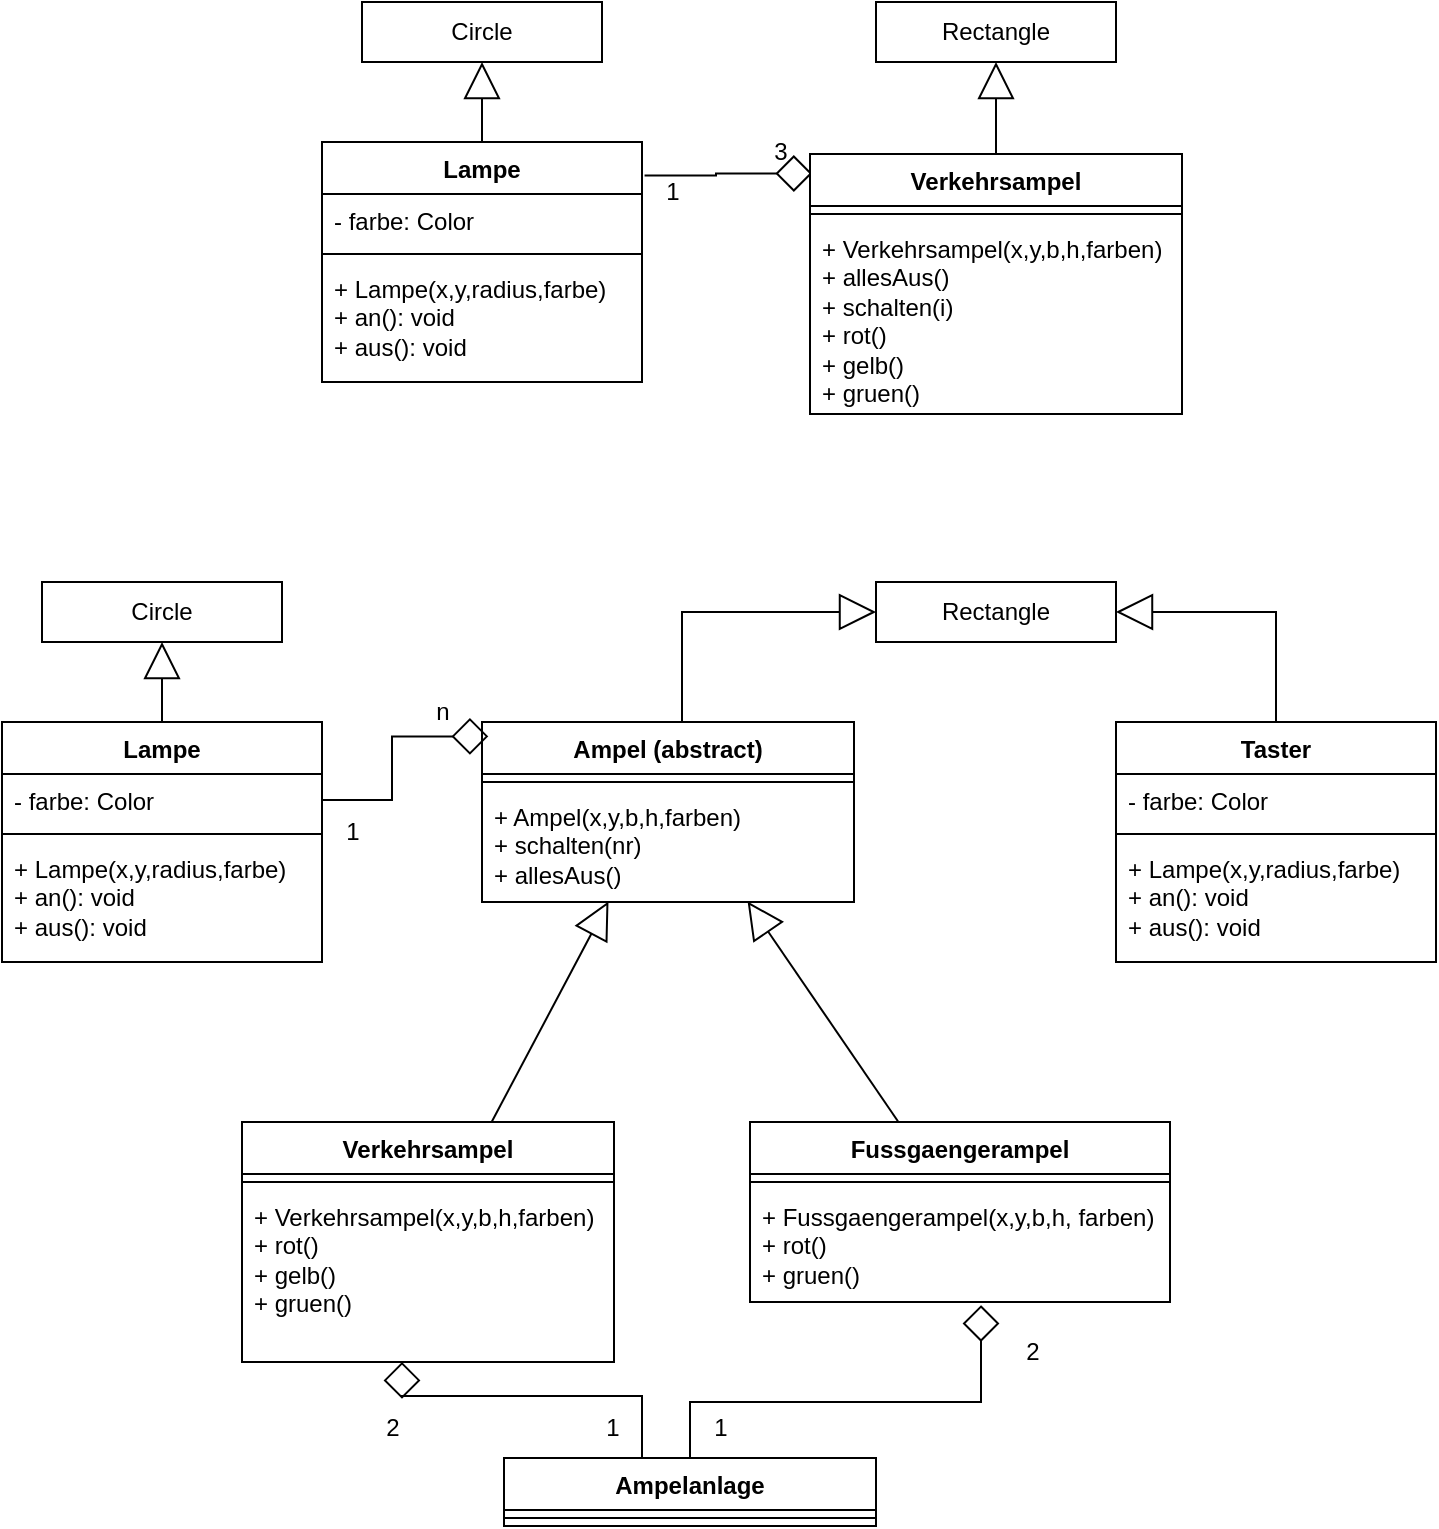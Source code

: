 <mxfile version="24.7.8">
  <diagram name="Seite-1" id="z6wTtBCh7NXx58Hlxl3K">
    <mxGraphModel dx="1235" dy="731" grid="1" gridSize="10" guides="1" tooltips="1" connect="1" arrows="1" fold="1" page="1" pageScale="1" pageWidth="827" pageHeight="1169" math="0" shadow="0">
      <root>
        <mxCell id="0" />
        <mxCell id="1" parent="0" />
        <mxCell id="4R28J3MM1DJTVRBlOuDF-10" value="Circle" style="rounded=0;whiteSpace=wrap;html=1;" parent="1" vertex="1">
          <mxGeometry x="210" y="40" width="120" height="30" as="geometry" />
        </mxCell>
        <mxCell id="NXsVukzLSNer_sT8EOo0-5" style="rounded=0;orthogonalLoop=1;jettySize=auto;html=1;endArrow=diamond;endFill=0;endSize=16;entryX=0.006;entryY=0.075;entryDx=0;entryDy=0;entryPerimeter=0;edgeStyle=orthogonalEdgeStyle;exitX=1.008;exitY=0.14;exitDx=0;exitDy=0;exitPerimeter=0;" edge="1" parent="1" source="4R28J3MM1DJTVRBlOuDF-11" target="NXsVukzLSNer_sT8EOo0-1">
          <mxGeometry relative="1" as="geometry" />
        </mxCell>
        <mxCell id="4R28J3MM1DJTVRBlOuDF-11" value="Lampe" style="swimlane;fontStyle=1;align=center;verticalAlign=top;childLayout=stackLayout;horizontal=1;startSize=26;horizontalStack=0;resizeParent=1;resizeParentMax=0;resizeLast=0;collapsible=1;marginBottom=0;whiteSpace=wrap;html=1;" parent="1" vertex="1">
          <mxGeometry x="190" y="110" width="160" height="120" as="geometry" />
        </mxCell>
        <mxCell id="4R28J3MM1DJTVRBlOuDF-12" value="- farbe: Color" style="text;strokeColor=none;fillColor=none;align=left;verticalAlign=top;spacingLeft=4;spacingRight=4;overflow=hidden;rotatable=0;points=[[0,0.5],[1,0.5]];portConstraint=eastwest;whiteSpace=wrap;html=1;" parent="4R28J3MM1DJTVRBlOuDF-11" vertex="1">
          <mxGeometry y="26" width="160" height="26" as="geometry" />
        </mxCell>
        <mxCell id="4R28J3MM1DJTVRBlOuDF-13" value="" style="line;strokeWidth=1;fillColor=none;align=left;verticalAlign=middle;spacingTop=-1;spacingLeft=3;spacingRight=3;rotatable=0;labelPosition=right;points=[];portConstraint=eastwest;strokeColor=inherit;" parent="4R28J3MM1DJTVRBlOuDF-11" vertex="1">
          <mxGeometry y="52" width="160" height="8" as="geometry" />
        </mxCell>
        <mxCell id="4R28J3MM1DJTVRBlOuDF-14" value="&lt;div&gt;+ Lampe(x,y,radius,farbe)&lt;/div&gt;+ an(): void&lt;div&gt;+ aus(): void&lt;/div&gt;" style="text;strokeColor=none;fillColor=none;align=left;verticalAlign=top;spacingLeft=4;spacingRight=4;overflow=hidden;rotatable=0;points=[[0,0.5],[1,0.5]];portConstraint=eastwest;whiteSpace=wrap;html=1;" parent="4R28J3MM1DJTVRBlOuDF-11" vertex="1">
          <mxGeometry y="60" width="160" height="60" as="geometry" />
        </mxCell>
        <mxCell id="4R28J3MM1DJTVRBlOuDF-15" style="edgeStyle=orthogonalEdgeStyle;rounded=0;orthogonalLoop=1;jettySize=auto;html=1;entryX=0.5;entryY=1;entryDx=0;entryDy=0;endArrow=block;endFill=0;startSize=16;endSize=16;" parent="1" source="4R28J3MM1DJTVRBlOuDF-11" target="4R28J3MM1DJTVRBlOuDF-10" edge="1">
          <mxGeometry relative="1" as="geometry" />
        </mxCell>
        <mxCell id="NXsVukzLSNer_sT8EOo0-9" style="edgeStyle=orthogonalEdgeStyle;rounded=0;orthogonalLoop=1;jettySize=auto;html=1;entryX=0.5;entryY=1;entryDx=0;entryDy=0;endArrow=block;endFill=0;endSize=16;" edge="1" parent="1" source="NXsVukzLSNer_sT8EOo0-1" target="NXsVukzLSNer_sT8EOo0-8">
          <mxGeometry relative="1" as="geometry" />
        </mxCell>
        <mxCell id="NXsVukzLSNer_sT8EOo0-1" value="Verkehrsampel" style="swimlane;fontStyle=1;align=center;verticalAlign=top;childLayout=stackLayout;horizontal=1;startSize=26;horizontalStack=0;resizeParent=1;resizeParentMax=0;resizeLast=0;collapsible=1;marginBottom=0;whiteSpace=wrap;html=1;" vertex="1" parent="1">
          <mxGeometry x="434" y="116" width="186" height="130" as="geometry" />
        </mxCell>
        <mxCell id="NXsVukzLSNer_sT8EOo0-3" value="" style="line;strokeWidth=1;fillColor=none;align=left;verticalAlign=middle;spacingTop=-1;spacingLeft=3;spacingRight=3;rotatable=0;labelPosition=right;points=[];portConstraint=eastwest;strokeColor=inherit;" vertex="1" parent="NXsVukzLSNer_sT8EOo0-1">
          <mxGeometry y="26" width="186" height="8" as="geometry" />
        </mxCell>
        <mxCell id="NXsVukzLSNer_sT8EOo0-4" value="&lt;div&gt;+ Verkehrsampel(x,y,b,h,farben)&lt;/div&gt;&lt;div&gt;+ allesAus()&lt;/div&gt;&lt;div&gt;+ schalten(i)&lt;/div&gt;&lt;div&gt;+ rot()&lt;/div&gt;&lt;div&gt;+ gelb()&lt;/div&gt;&lt;div&gt;+ gruen()&lt;/div&gt;" style="text;strokeColor=none;fillColor=none;align=left;verticalAlign=top;spacingLeft=4;spacingRight=4;overflow=hidden;rotatable=0;points=[[0,0.5],[1,0.5]];portConstraint=eastwest;whiteSpace=wrap;html=1;" vertex="1" parent="NXsVukzLSNer_sT8EOo0-1">
          <mxGeometry y="34" width="186" height="96" as="geometry" />
        </mxCell>
        <mxCell id="NXsVukzLSNer_sT8EOo0-6" value="1" style="text;html=1;align=center;verticalAlign=middle;resizable=0;points=[];autosize=1;strokeColor=none;fillColor=none;" vertex="1" parent="1">
          <mxGeometry x="350" y="120" width="30" height="30" as="geometry" />
        </mxCell>
        <mxCell id="NXsVukzLSNer_sT8EOo0-7" value="3" style="text;html=1;align=center;verticalAlign=middle;resizable=0;points=[];autosize=1;strokeColor=none;fillColor=none;" vertex="1" parent="1">
          <mxGeometry x="404" y="100" width="30" height="30" as="geometry" />
        </mxCell>
        <mxCell id="NXsVukzLSNer_sT8EOo0-8" value="Rectangle" style="rounded=0;whiteSpace=wrap;html=1;" vertex="1" parent="1">
          <mxGeometry x="467" y="40" width="120" height="30" as="geometry" />
        </mxCell>
        <mxCell id="NXsVukzLSNer_sT8EOo0-36" style="rounded=0;orthogonalLoop=1;jettySize=auto;html=1;strokeColor=default;align=center;verticalAlign=middle;fontFamily=Helvetica;fontSize=11;fontColor=default;labelBackgroundColor=default;endArrow=block;endFill=0;endSize=16;edgeStyle=orthogonalEdgeStyle;" edge="1" parent="1" source="NXsVukzLSNer_sT8EOo0-11" target="NXsVukzLSNer_sT8EOo0-33">
          <mxGeometry relative="1" as="geometry">
            <Array as="points">
              <mxPoint x="370" y="345" />
            </Array>
          </mxGeometry>
        </mxCell>
        <mxCell id="NXsVukzLSNer_sT8EOo0-11" value="Ampel (abstract)" style="swimlane;fontStyle=1;align=center;verticalAlign=top;childLayout=stackLayout;horizontal=1;startSize=26;horizontalStack=0;resizeParent=1;resizeParentMax=0;resizeLast=0;collapsible=1;marginBottom=0;whiteSpace=wrap;html=1;" vertex="1" parent="1">
          <mxGeometry x="270" y="400" width="186" height="90" as="geometry" />
        </mxCell>
        <mxCell id="NXsVukzLSNer_sT8EOo0-13" value="" style="line;strokeWidth=1;fillColor=none;align=left;verticalAlign=middle;spacingTop=-1;spacingLeft=3;spacingRight=3;rotatable=0;labelPosition=right;points=[];portConstraint=eastwest;strokeColor=inherit;" vertex="1" parent="NXsVukzLSNer_sT8EOo0-11">
          <mxGeometry y="26" width="186" height="8" as="geometry" />
        </mxCell>
        <mxCell id="NXsVukzLSNer_sT8EOo0-14" value="&lt;div&gt;+ Ampel(x,y,b,h,farben)&lt;/div&gt;+ schalten(nr)&lt;div&gt;+ allesAus()&lt;/div&gt;&lt;div&gt;&lt;br&gt;&lt;/div&gt;" style="text;strokeColor=none;fillColor=none;align=left;verticalAlign=top;spacingLeft=4;spacingRight=4;overflow=hidden;rotatable=0;points=[[0,0.5],[1,0.5]];portConstraint=eastwest;whiteSpace=wrap;html=1;" vertex="1" parent="NXsVukzLSNer_sT8EOo0-11">
          <mxGeometry y="34" width="186" height="56" as="geometry" />
        </mxCell>
        <mxCell id="NXsVukzLSNer_sT8EOo0-35" style="edgeStyle=orthogonalEdgeStyle;rounded=0;orthogonalLoop=1;jettySize=auto;html=1;entryX=0.5;entryY=1;entryDx=0;entryDy=0;strokeColor=default;align=center;verticalAlign=middle;fontFamily=Helvetica;fontSize=11;fontColor=default;labelBackgroundColor=default;endArrow=block;endFill=0;endSize=16;" edge="1" parent="1" source="NXsVukzLSNer_sT8EOo0-15" target="NXsVukzLSNer_sT8EOo0-32">
          <mxGeometry relative="1" as="geometry" />
        </mxCell>
        <mxCell id="NXsVukzLSNer_sT8EOo0-15" value="Lampe" style="swimlane;fontStyle=1;align=center;verticalAlign=top;childLayout=stackLayout;horizontal=1;startSize=26;horizontalStack=0;resizeParent=1;resizeParentMax=0;resizeLast=0;collapsible=1;marginBottom=0;whiteSpace=wrap;html=1;" vertex="1" parent="1">
          <mxGeometry x="30" y="400" width="160" height="120" as="geometry" />
        </mxCell>
        <mxCell id="NXsVukzLSNer_sT8EOo0-16" value="- farbe: Color" style="text;strokeColor=none;fillColor=none;align=left;verticalAlign=top;spacingLeft=4;spacingRight=4;overflow=hidden;rotatable=0;points=[[0,0.5],[1,0.5]];portConstraint=eastwest;whiteSpace=wrap;html=1;" vertex="1" parent="NXsVukzLSNer_sT8EOo0-15">
          <mxGeometry y="26" width="160" height="26" as="geometry" />
        </mxCell>
        <mxCell id="NXsVukzLSNer_sT8EOo0-17" value="" style="line;strokeWidth=1;fillColor=none;align=left;verticalAlign=middle;spacingTop=-1;spacingLeft=3;spacingRight=3;rotatable=0;labelPosition=right;points=[];portConstraint=eastwest;strokeColor=inherit;" vertex="1" parent="NXsVukzLSNer_sT8EOo0-15">
          <mxGeometry y="52" width="160" height="8" as="geometry" />
        </mxCell>
        <mxCell id="NXsVukzLSNer_sT8EOo0-18" value="&lt;div&gt;+ Lampe(x,y,radius,farbe)&lt;/div&gt;+ an(): void&lt;div&gt;+ aus(): void&lt;/div&gt;" style="text;strokeColor=none;fillColor=none;align=left;verticalAlign=top;spacingLeft=4;spacingRight=4;overflow=hidden;rotatable=0;points=[[0,0.5],[1,0.5]];portConstraint=eastwest;whiteSpace=wrap;html=1;" vertex="1" parent="NXsVukzLSNer_sT8EOo0-15">
          <mxGeometry y="60" width="160" height="60" as="geometry" />
        </mxCell>
        <mxCell id="NXsVukzLSNer_sT8EOo0-20" style="edgeStyle=orthogonalEdgeStyle;rounded=0;orthogonalLoop=1;jettySize=auto;html=1;entryX=0.017;entryY=0.08;entryDx=0;entryDy=0;entryPerimeter=0;endArrow=diamond;endFill=0;endSize=16;" edge="1" parent="1" source="NXsVukzLSNer_sT8EOo0-16" target="NXsVukzLSNer_sT8EOo0-11">
          <mxGeometry relative="1" as="geometry" />
        </mxCell>
        <mxCell id="NXsVukzLSNer_sT8EOo0-21" value="1" style="text;html=1;align=center;verticalAlign=middle;resizable=0;points=[];autosize=1;strokeColor=none;fillColor=none;" vertex="1" parent="1">
          <mxGeometry x="190" y="440" width="30" height="30" as="geometry" />
        </mxCell>
        <mxCell id="NXsVukzLSNer_sT8EOo0-22" value="n" style="text;html=1;align=center;verticalAlign=middle;resizable=0;points=[];autosize=1;strokeColor=none;fillColor=none;" vertex="1" parent="1">
          <mxGeometry x="235" y="380" width="30" height="30" as="geometry" />
        </mxCell>
        <mxCell id="NXsVukzLSNer_sT8EOo0-23" value="Verkehrsampel" style="swimlane;fontStyle=1;align=center;verticalAlign=top;childLayout=stackLayout;horizontal=1;startSize=26;horizontalStack=0;resizeParent=1;resizeParentMax=0;resizeLast=0;collapsible=1;marginBottom=0;whiteSpace=wrap;html=1;" vertex="1" parent="1">
          <mxGeometry x="150" y="600" width="186" height="120" as="geometry" />
        </mxCell>
        <mxCell id="NXsVukzLSNer_sT8EOo0-25" value="" style="line;strokeWidth=1;fillColor=none;align=left;verticalAlign=middle;spacingTop=-1;spacingLeft=3;spacingRight=3;rotatable=0;labelPosition=right;points=[];portConstraint=eastwest;strokeColor=inherit;" vertex="1" parent="NXsVukzLSNer_sT8EOo0-23">
          <mxGeometry y="26" width="186" height="8" as="geometry" />
        </mxCell>
        <mxCell id="NXsVukzLSNer_sT8EOo0-26" value="&lt;div&gt;+ Verkehrsampel(x,y,b,h,farben)&lt;/div&gt;&lt;div&gt;+ rot()&lt;/div&gt;&lt;div&gt;+ gelb()&lt;/div&gt;&lt;div&gt;+ gruen()&lt;/div&gt;" style="text;strokeColor=none;fillColor=none;align=left;verticalAlign=top;spacingLeft=4;spacingRight=4;overflow=hidden;rotatable=0;points=[[0,0.5],[1,0.5]];portConstraint=eastwest;whiteSpace=wrap;html=1;" vertex="1" parent="NXsVukzLSNer_sT8EOo0-23">
          <mxGeometry y="34" width="186" height="86" as="geometry" />
        </mxCell>
        <mxCell id="NXsVukzLSNer_sT8EOo0-27" style="rounded=0;orthogonalLoop=1;jettySize=auto;html=1;entryX=0.34;entryY=0.996;entryDx=0;entryDy=0;entryPerimeter=0;endArrow=block;endFill=0;endSize=16;" edge="1" parent="1" source="NXsVukzLSNer_sT8EOo0-23" target="NXsVukzLSNer_sT8EOo0-14">
          <mxGeometry relative="1" as="geometry" />
        </mxCell>
        <mxCell id="NXsVukzLSNer_sT8EOo0-28" value="Fussgaengerampel" style="swimlane;fontStyle=1;align=center;verticalAlign=top;childLayout=stackLayout;horizontal=1;startSize=26;horizontalStack=0;resizeParent=1;resizeParentMax=0;resizeLast=0;collapsible=1;marginBottom=0;whiteSpace=wrap;html=1;" vertex="1" parent="1">
          <mxGeometry x="404" y="600" width="210" height="90" as="geometry" />
        </mxCell>
        <mxCell id="NXsVukzLSNer_sT8EOo0-29" value="" style="line;strokeWidth=1;fillColor=none;align=left;verticalAlign=middle;spacingTop=-1;spacingLeft=3;spacingRight=3;rotatable=0;labelPosition=right;points=[];portConstraint=eastwest;strokeColor=inherit;" vertex="1" parent="NXsVukzLSNer_sT8EOo0-28">
          <mxGeometry y="26" width="210" height="8" as="geometry" />
        </mxCell>
        <mxCell id="NXsVukzLSNer_sT8EOo0-30" value="&lt;div&gt;+ Fussgaengerampel(x,y,b,h, farben)&lt;/div&gt;&lt;div&gt;+ rot()&lt;/div&gt;&lt;div&gt;+ gruen()&lt;/div&gt;" style="text;strokeColor=none;fillColor=none;align=left;verticalAlign=top;spacingLeft=4;spacingRight=4;overflow=hidden;rotatable=0;points=[[0,0.5],[1,0.5]];portConstraint=eastwest;whiteSpace=wrap;html=1;" vertex="1" parent="NXsVukzLSNer_sT8EOo0-28">
          <mxGeometry y="34" width="210" height="56" as="geometry" />
        </mxCell>
        <mxCell id="NXsVukzLSNer_sT8EOo0-31" style="rounded=0;orthogonalLoop=1;jettySize=auto;html=1;entryX=0.714;entryY=0.996;entryDx=0;entryDy=0;entryPerimeter=0;endArrow=block;endFill=0;endSize=16;" edge="1" parent="1" source="NXsVukzLSNer_sT8EOo0-28" target="NXsVukzLSNer_sT8EOo0-14">
          <mxGeometry relative="1" as="geometry" />
        </mxCell>
        <mxCell id="NXsVukzLSNer_sT8EOo0-32" value="Circle" style="rounded=0;whiteSpace=wrap;html=1;" vertex="1" parent="1">
          <mxGeometry x="50" y="330" width="120" height="30" as="geometry" />
        </mxCell>
        <mxCell id="NXsVukzLSNer_sT8EOo0-33" value="Rectangle" style="rounded=0;whiteSpace=wrap;html=1;" vertex="1" parent="1">
          <mxGeometry x="467" y="330" width="120" height="30" as="geometry" />
        </mxCell>
        <mxCell id="NXsVukzLSNer_sT8EOo0-38" value="Ampelanlage" style="swimlane;fontStyle=1;align=center;verticalAlign=top;childLayout=stackLayout;horizontal=1;startSize=26;horizontalStack=0;resizeParent=1;resizeParentMax=0;resizeLast=0;collapsible=1;marginBottom=0;whiteSpace=wrap;html=1;" vertex="1" parent="1">
          <mxGeometry x="281" y="768" width="186" height="34" as="geometry" />
        </mxCell>
        <mxCell id="NXsVukzLSNer_sT8EOo0-40" value="" style="line;strokeWidth=1;fillColor=none;align=left;verticalAlign=middle;spacingTop=-1;spacingLeft=3;spacingRight=3;rotatable=0;labelPosition=right;points=[];portConstraint=eastwest;strokeColor=inherit;" vertex="1" parent="NXsVukzLSNer_sT8EOo0-38">
          <mxGeometry y="26" width="186" height="8" as="geometry" />
        </mxCell>
        <mxCell id="NXsVukzLSNer_sT8EOo0-42" style="edgeStyle=orthogonalEdgeStyle;rounded=0;orthogonalLoop=1;jettySize=auto;html=1;endArrow=diamond;endFill=0;endSize=16;" edge="1" parent="1" source="NXsVukzLSNer_sT8EOo0-38" target="NXsVukzLSNer_sT8EOo0-26">
          <mxGeometry relative="1" as="geometry">
            <Array as="points">
              <mxPoint x="350" y="737" />
              <mxPoint x="230" y="737" />
            </Array>
          </mxGeometry>
        </mxCell>
        <mxCell id="NXsVukzLSNer_sT8EOo0-43" style="edgeStyle=orthogonalEdgeStyle;rounded=0;orthogonalLoop=1;jettySize=auto;html=1;entryX=0.55;entryY=1.028;entryDx=0;entryDy=0;entryPerimeter=0;endArrow=diamond;endFill=0;endSize=16;" edge="1" parent="1" source="NXsVukzLSNer_sT8EOo0-38" target="NXsVukzLSNer_sT8EOo0-30">
          <mxGeometry relative="1" as="geometry">
            <Array as="points">
              <mxPoint x="374" y="740" />
              <mxPoint x="519" y="740" />
            </Array>
          </mxGeometry>
        </mxCell>
        <mxCell id="NXsVukzLSNer_sT8EOo0-45" value="2" style="text;html=1;align=center;verticalAlign=middle;resizable=0;points=[];autosize=1;strokeColor=none;fillColor=none;" vertex="1" parent="1">
          <mxGeometry x="530" y="700" width="30" height="30" as="geometry" />
        </mxCell>
        <mxCell id="NXsVukzLSNer_sT8EOo0-46" value="1" style="text;html=1;align=center;verticalAlign=middle;resizable=0;points=[];autosize=1;strokeColor=none;fillColor=none;" vertex="1" parent="1">
          <mxGeometry x="374" y="738" width="30" height="30" as="geometry" />
        </mxCell>
        <mxCell id="NXsVukzLSNer_sT8EOo0-47" value="1" style="text;html=1;align=center;verticalAlign=middle;resizable=0;points=[];autosize=1;strokeColor=none;fillColor=none;" vertex="1" parent="1">
          <mxGeometry x="320" y="738" width="30" height="30" as="geometry" />
        </mxCell>
        <mxCell id="NXsVukzLSNer_sT8EOo0-55" style="edgeStyle=orthogonalEdgeStyle;rounded=0;orthogonalLoop=1;jettySize=auto;html=1;entryX=1;entryY=0.5;entryDx=0;entryDy=0;endArrow=block;endFill=0;endSize=16;" edge="1" parent="1" source="NXsVukzLSNer_sT8EOo0-49" target="NXsVukzLSNer_sT8EOo0-33">
          <mxGeometry relative="1" as="geometry" />
        </mxCell>
        <mxCell id="NXsVukzLSNer_sT8EOo0-49" value="Taster" style="swimlane;fontStyle=1;align=center;verticalAlign=top;childLayout=stackLayout;horizontal=1;startSize=26;horizontalStack=0;resizeParent=1;resizeParentMax=0;resizeLast=0;collapsible=1;marginBottom=0;whiteSpace=wrap;html=1;" vertex="1" parent="1">
          <mxGeometry x="587" y="400" width="160" height="120" as="geometry" />
        </mxCell>
        <mxCell id="NXsVukzLSNer_sT8EOo0-50" value="- farbe: Color" style="text;strokeColor=none;fillColor=none;align=left;verticalAlign=top;spacingLeft=4;spacingRight=4;overflow=hidden;rotatable=0;points=[[0,0.5],[1,0.5]];portConstraint=eastwest;whiteSpace=wrap;html=1;" vertex="1" parent="NXsVukzLSNer_sT8EOo0-49">
          <mxGeometry y="26" width="160" height="26" as="geometry" />
        </mxCell>
        <mxCell id="NXsVukzLSNer_sT8EOo0-51" value="" style="line;strokeWidth=1;fillColor=none;align=left;verticalAlign=middle;spacingTop=-1;spacingLeft=3;spacingRight=3;rotatable=0;labelPosition=right;points=[];portConstraint=eastwest;strokeColor=inherit;" vertex="1" parent="NXsVukzLSNer_sT8EOo0-49">
          <mxGeometry y="52" width="160" height="8" as="geometry" />
        </mxCell>
        <mxCell id="NXsVukzLSNer_sT8EOo0-52" value="&lt;div&gt;+ Lampe(x,y,radius,farbe)&lt;/div&gt;+ an(): void&lt;div&gt;+ aus(): void&lt;/div&gt;" style="text;strokeColor=none;fillColor=none;align=left;verticalAlign=top;spacingLeft=4;spacingRight=4;overflow=hidden;rotatable=0;points=[[0,0.5],[1,0.5]];portConstraint=eastwest;whiteSpace=wrap;html=1;" vertex="1" parent="NXsVukzLSNer_sT8EOo0-49">
          <mxGeometry y="60" width="160" height="60" as="geometry" />
        </mxCell>
        <mxCell id="NXsVukzLSNer_sT8EOo0-56" value="2" style="text;html=1;align=center;verticalAlign=middle;resizable=0;points=[];autosize=1;strokeColor=none;fillColor=none;" vertex="1" parent="1">
          <mxGeometry x="210" y="738" width="30" height="30" as="geometry" />
        </mxCell>
      </root>
    </mxGraphModel>
  </diagram>
</mxfile>
